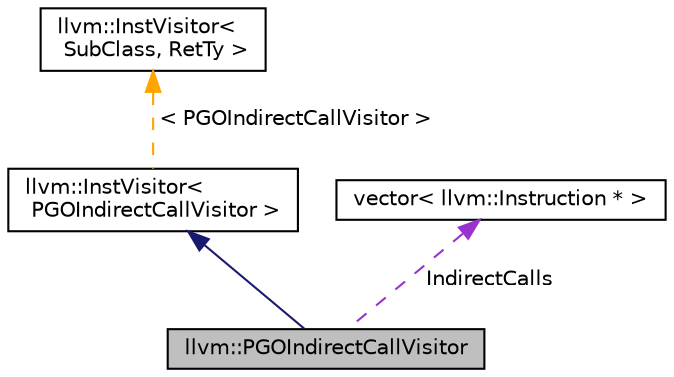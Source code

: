 digraph "llvm::PGOIndirectCallVisitor"
{
 // LATEX_PDF_SIZE
  bgcolor="transparent";
  edge [fontname="Helvetica",fontsize="10",labelfontname="Helvetica",labelfontsize="10"];
  node [fontname="Helvetica",fontsize="10",shape="box"];
  Node1 [label="llvm::PGOIndirectCallVisitor",height=0.2,width=0.4,color="black", fillcolor="grey75", style="filled", fontcolor="black",tooltip=" "];
  Node2 -> Node1 [dir="back",color="midnightblue",fontsize="10",style="solid",fontname="Helvetica"];
  Node2 [label="llvm::InstVisitor\<\l PGOIndirectCallVisitor \>",height=0.2,width=0.4,color="black",URL="$classllvm_1_1InstVisitor.html",tooltip=" "];
  Node3 -> Node2 [dir="back",color="orange",fontsize="10",style="dashed",label=" \< PGOIndirectCallVisitor \>" ,fontname="Helvetica"];
  Node3 [label="llvm::InstVisitor\<\l SubClass, RetTy \>",height=0.2,width=0.4,color="black",URL="$classllvm_1_1InstVisitor.html",tooltip="Base class for instruction visitors."];
  Node4 -> Node1 [dir="back",color="darkorchid3",fontsize="10",style="dashed",label=" IndirectCalls" ,fontname="Helvetica"];
  Node4 [label="vector\< llvm::Instruction * \>",height=0.2,width=0.4,color="black",tooltip=" "];
}
